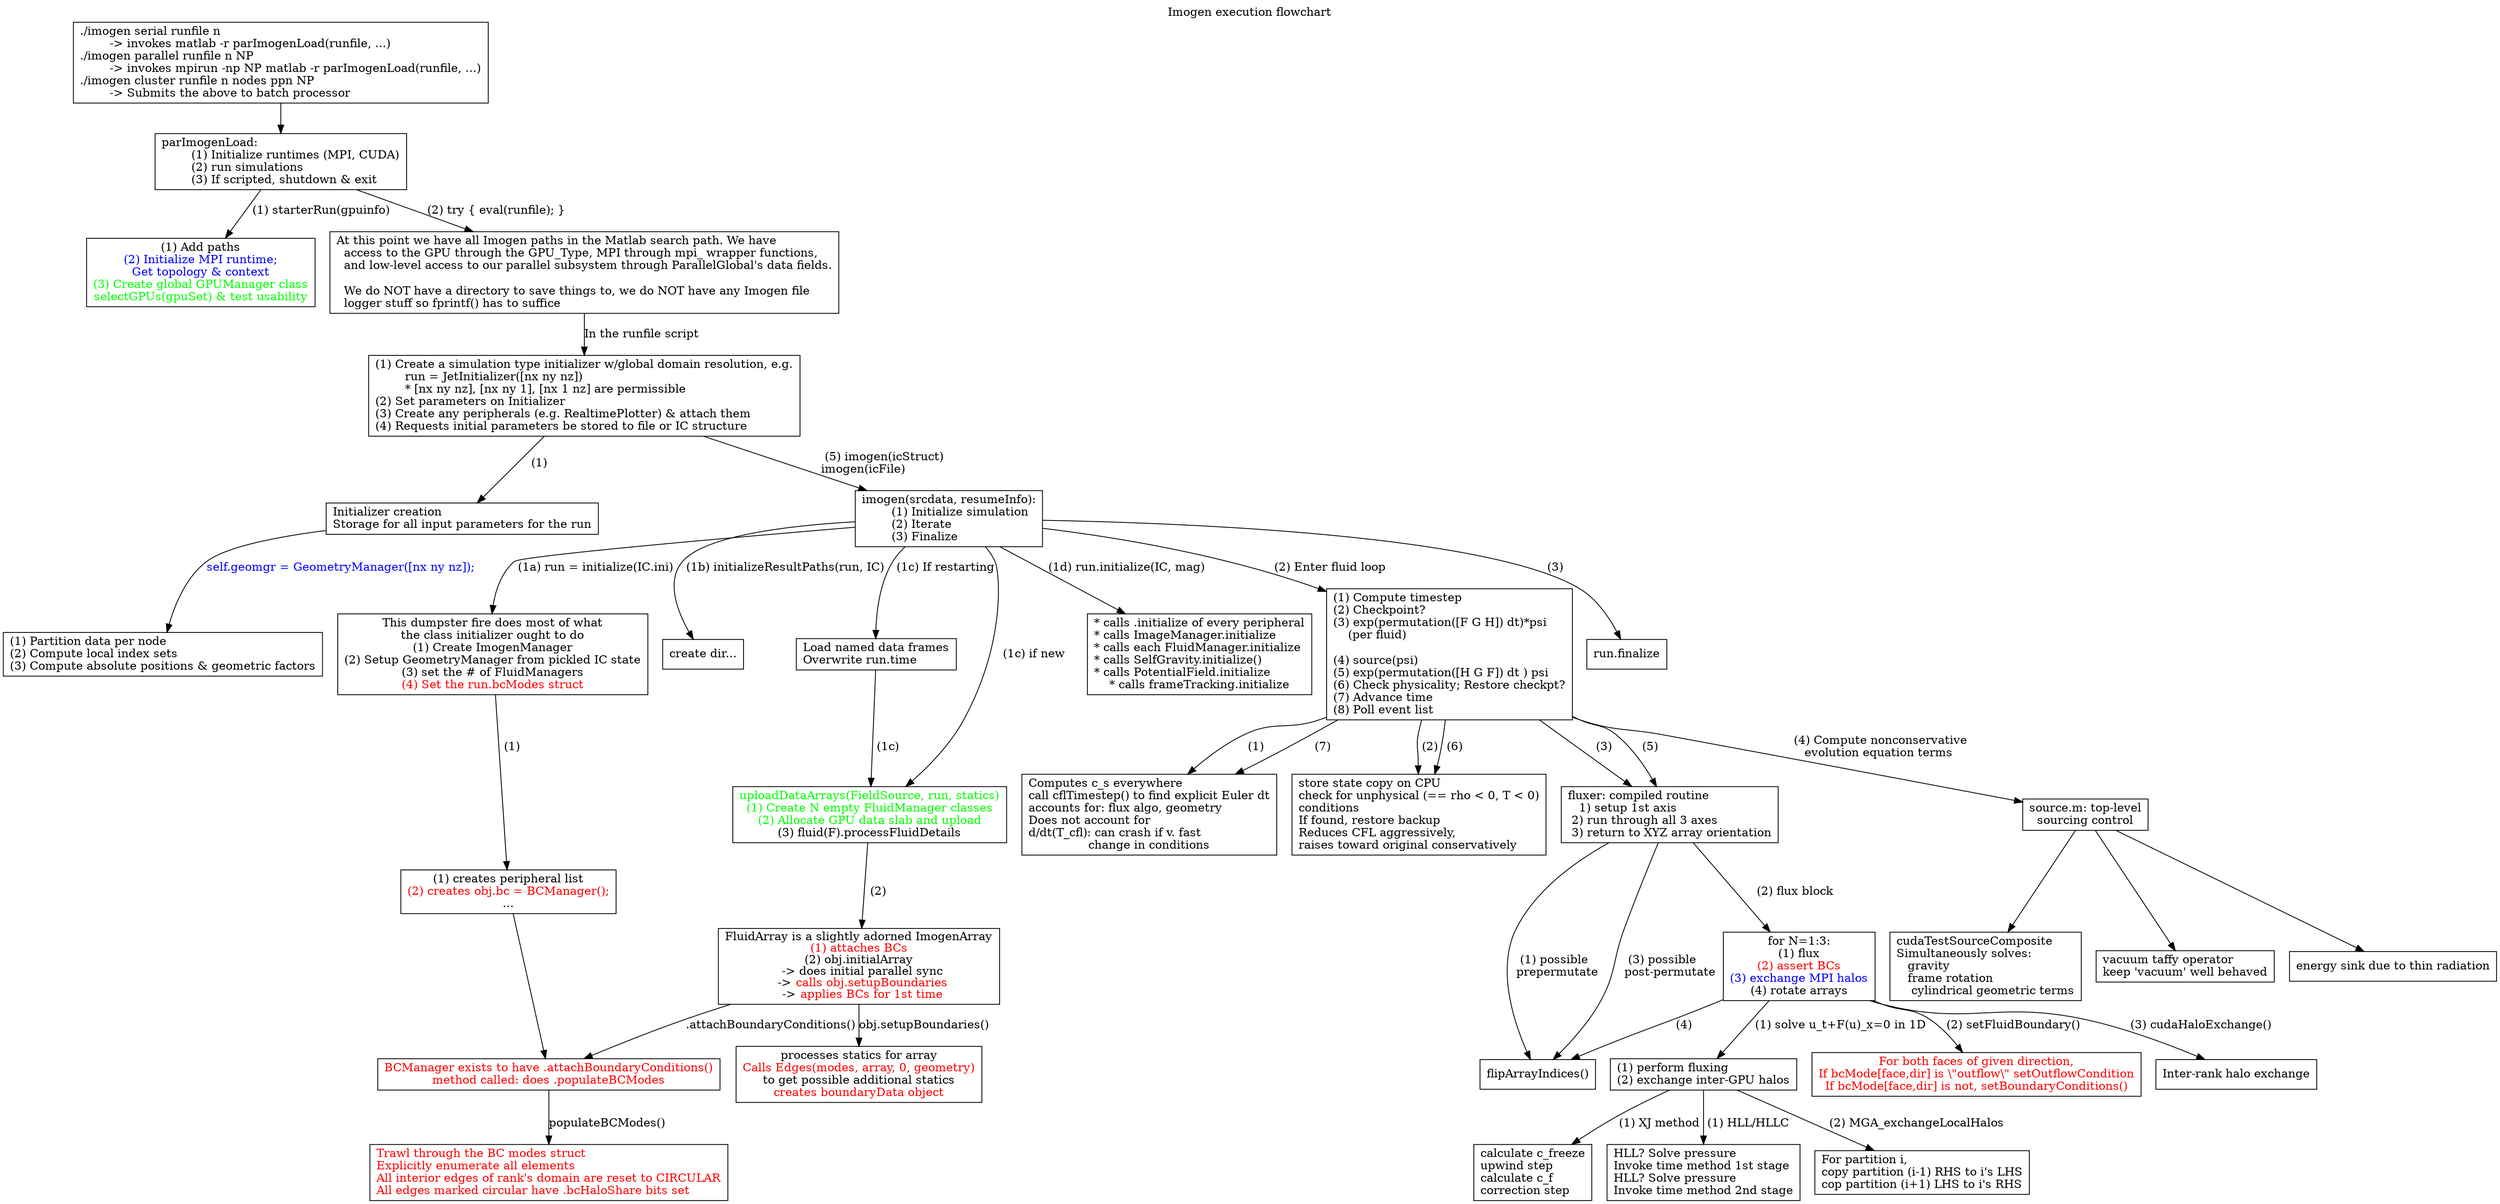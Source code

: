 digraph execflow {

// title
labelloc="t";
label="Imogen execution flowchart"

node[shape=box labeljust="l"]

START [label="./imogen serial runfile n\l	-> invokes matlab -r parImogenLoad(runfile, ...)\l./imogen parallel runfile n NP\l	-> invokes mpirun -np NP matlab -r parImogenLoad(runfile, ...)\l./imogen cluster runfile n nodes ppn NP\l	-> Submits the above to batch processor\l"];

START -> PARIMOGENLOAD

PARIMOGENLOAD[label="parImogenLoad:\l	(1) Initialize runtimes (MPI, CUDA)\l	(2) run simulations\l	(3) If scripted, shutdown & exit\l"];

PARIMOGENLOAD -> STARTRUN [label=" (1) starterRun(gpuinfo)"];
PARIMOGENLOAD -> EVALBOX [label=" (2) try { eval(runfile); }"];


STARTRUN [label=<(1) Add paths<br/><font color="blue">(2) Initialize MPI runtime;</font><br/>	<font color="blue">Get topology &amp; context</font><br/><font color="green">(3) Create global GPUManager class</font><br/><font color="green">	selectGPUs(gpuSet) &amp; test usability</font>>];

EVALBOX [label="At this point we have all Imogen paths in the Matlab search path. We have\l  access to the GPU through the GPU_Type, MPI through mpi_ wrapper functions,\l  and low-level access to our parallel subsystem through ParallelGlobal's data fields.\l\l  We do NOT have a directory to save things to, we do NOT have any Imogen file\l  logger stuff so fprintf() has to suffice\l"];

EVALBOX -> THERUNFILE [label="In the runfile script"];

THERUNFILE [label="(1) Create a simulation type initializer w/global domain resolution, e.g.\l	run = JetInitializer([nx ny nz])\l	* [nx ny nz], [nx ny 1], [nx 1 nz] are permissible\l(2) Set parameters on Initializer\l(3) Create any peripherals (e.g. RealtimePlotter) & attach them\l(4) Requests initial parameters be stored to file or IC structure\l"];

THERUNFILE -> INITIALIZER [label=" (1)"];

INITIALIZER [label="Initializer creation\lStorage for all input parameters for the run\l"];

INITIALIZER -> GEOMGR [label=<<font color="blue">self.geomgr = GeometryManager([nx ny nz]);</font>>];

GEOMGR [label="(1) Partition data per node\l(2) Compute local index sets\l(3) Compute absolute positions & geometric factors\l"];

THERUNFILE -> IMOGENCALL [label=" (5) imogen(icStruct)\limogen(icFile)\l"];

IMOGENCALL [label="imogen(srcdata, resumeInfo):\l	(1) Initialize simulation\l	(2) Iterate\l	(3) Finalize\l"];

IMOGENCALL -> RUNINIT [label=" (1a) run = initialize(IC.ini)\l"];
IMOGENCALL -> RESULTPATHS [label=" (1b) initializeResultPaths(run, IC)\l"];

RUNINIT [label=<This dumpster fire does most of what<br/>the class initializer ought to do<br/>	(1) Create ImogenManager<br/>	(2) Setup GeometryManager from pickled IC state<br/>	(3) set the # of FluidManagers<br/>	<font color="red">(4) Set the run.bcModes struct</font>>];

RESULTPATHS [label="create dir..."];

RUNINIT -> IMOGENMANAGER [label=" (1)"];

IMOGENMANAGER [label=<(1) creates peripheral list<br/><font color="red">(2) creates obj.bc = BCManager();</font><br/>...>];

IMOGENMANAGER -> BCMANAGER;

BCMANAGER [label=<<font color="red">BCManager exists to have .attachBoundaryConditions()<br/>method called: does .populateBCModes</font>>];

BCMANAGER -> POPMODES [label="populateBCModes()"];

POPMODES [fontcolor="red" label="Trawl through the BC modes struct\lExplicitly enumerate all elements\lAll interior edges of rank's domain are reset to CIRCULAR\lAll edges marked circular have .bcHaloShare bits set\l"];

RELOADPATH [label="Load named data frames\lOverwrite run.time\l"];

IMOGENCALL -> RELOADPATH [label=" (1c) If restarting"];

RELOADPATH -> UPLOADARRAYS [label=" (1c) "];
IMOGENCALL -> UPLOADARRAYS [label=" (1c) if new"];

UPLOADARRAYS [label=<<font color="green">uploadDataArrays(FieldSource, run, statics)<br/>	(1) Create N empty FluidManager classes<br/>	(2) Allocate GPU data slab and upload</font><br/>	(3) fluid(F).processFluidDetails>];

UPLOADARRAYS -> FLUIDARRAYCLASS [label=" (2)"];

FLUIDARRAYCLASS [label=<FluidArray is a slightly adorned ImogenArray<br/>	<font color="red">(1) attaches BCs</font><br/>	(2) obj.initialArray<br/>  -&gt; does initial parallel sync<br/>  -&gt; <font color="red">calls obj.setupBoundaries</font><br/>  -&gt; <font color="red">applies BCs for 1st time</font>>];

FLUIDARRAYCLASS -> BCMANAGER [label=".attachBoundaryConditions()"];

FLUIDARRAYCLASS -> SETUPBOUNDARIES [label="obj.setupBoundaries()"];

SETUPBOUNDARIES [label=<processes statics for array<br/><font color="red">Calls Edges(modes, array, 0, geometry)</font><br/>to get possible additional statics<br/><font color="red">creates boundaryData object</font>>];

IMOGENCALL -> DOINIT [label=" (1d) run.initialize(IC, mag)"];

DOINIT [label="* calls .initialize of every peripheral\l* calls ImageManager.initialize\l* calls each FluidManager.initialize\l* calls SelfGravity.initialize()\l* calls PotentialField.initialize\l* calls frameTracking.initialize"];

IMOGENCALL -> FLUIDLOOP [label=" (2) Enter fluid loop"];
FLUIDLOOP [label="(1) Compute timestep\l(2) Checkpoint?\l(3) exp(permutation([F G H]) dt)*psi\l    (per fluid)\l\l(4) source(psi)\l(5) exp(permutation([H G F]) dt ) psi\l(6) Check physicality; Restore checkpt?\l(7) Advance time\l(8) Poll event list\l"];

FLUIDLOOP -> TIMESTEP [label=" (1)"];
TIMESTEP [label="Computes c_s everywhere\lcall cflTimestep() to find explicit Euler dt\laccounts for: flux algo, geometry\lDoes not account for\ld/dt(T_cfl): can crash if v. fast\lchange in conditions"];

FLUIDLOOP -> CHECKPOINTER [label=" (2)"];
CHECKPOINTER [label="store state copy on CPU\lcheck for unphysical (== rho < 0, T < 0)\lconditions\lIf found, restore backup\lReduces CFL aggressively,\lraises toward original conservatively\l"];

FLUIDLOOP -> FLUXER [label=" (3)"];

FLUXER [label="fluxer: compiled routine\l   1) setup 1st axis\l 2) run through all 3 axes\l 3) return to XYZ array orientation\l"]

FLUXER -> ARRAY_ROTATER [label=" (1) possible\lprepermutate\l"];

FLUXER -> FLUXBLOCK [label=" (2) flux block"];

FLUXBLOCK [label=<for N=1:3:<br/>(1) flux<br/><font color="red">(2) assert BCs</font><br/><font color="blue">(3) exchange MPI halos</font><br/>(4) rotate arrays>];

FLUXBLOCK -> FLUX1D [label=" (1) solve u_t+F(u)_x=0 in 1D"];
FLUXBLOCK -> SET_BCS [label=" (2) setFluidBoundary()"];
FLUXBLOCK -> SYNC_HALOS [label=" (3) cudaHaloExchange()"];
FLUXBLOCK -> ARRAY_ROTATER [label=" (4)"];

FLUXER -> ARRAY_ROTATER [label=" (3) possible\lpost-permutate\n"];


ARRAY_ROTATER [label="flipArrayIndices()"];
FLUX1D [label="(1) perform fluxing\l(2) exchange inter-GPU halos\l"];

SET_BCS [label=<<font color="red">For both faces of given direction,<br/>If bcMode[face,dir] is \"outflow\" setOutflowCondition<br/>If bcMode[face,dir] is not, setBoundaryConditions()</font>>];

FLUX1D -> XINJIN [label=" (1) XJ method"];
FLUX1D -> GODUNOV [label=" (1) HLL/HLLC"];

XINJIN [label="calculate c_freeze\lupwind step\lcalculate c_f\lcorrection step\l"];
GODUNOV [label="HLL? Solve pressure\lInvoke time method 1st stage\lHLL? Solve pressure\lInvoke time method 2nd stage\l"];

FLUX1D -> MGAHALOSYNC [label=" (2) MGA_exchangeLocalHalos"];

MGAHALOSYNC [label="For partition i,\lcopy partition (i-1) RHS to i's LHS\lcop partition (i+1) LHS to i's RHS\l"];

SYNC_HALOS [label="Inter-rank halo exchange"];

FLUIDLOOP -> SOURCE [label=" (4) Compute nonconservative\levolution equation terms"];
SOURCE [label="source.m: top-level\lsourcing control"]

FLUIDLOOP -> FLUXER [label=" (5)"];
FLUIDLOOP -> CHECKPOINTER [label=" (6)"];
FLUIDLOOP -> TIMESTEP [label=" (7)"];

SOURCE -> SRC_COMPOSITE;
SOURCE -> SRC_VTO;
SOURCE -> SRC_RADIATION;

SRC_COMPOSITE [label="cudaTestSourceComposite\lSimultaneously solves:\l   gravity\l   frame rotation\l    cylindrical geometric terms\l"]
SRC_VTO [label="vacuum taffy operator\lkeep 'vacuum' well behaved\l"];
SRC_RADIATION [label="energy sink due to thin radiation"];

IMOGENCALL -> RUNFINAL [label=" (3)"];

RUNFINAL [label="run.finalize"];

}
